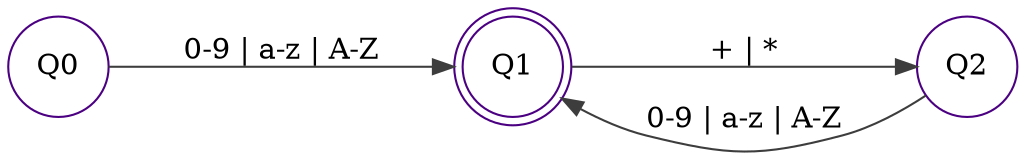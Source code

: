 digraph finite_state_machine {
	rankdir=LR;
	ranksep=1;
	nodesep=1;

	node [shape = circle, color="indigo"]; Q0 Q2
	node [shape = doublecircle, color="indigo"]; Q1
	Q0 -> Q1 [ label = "0-9 | a-z | A-Z"  color="grey24" ];
	Q1 -> Q2 [ label = "+ | *" color="grey24" ];
	Q2 -> Q1 [ label = "0-9 | a-z | A-Z" color="grey24" ];
}